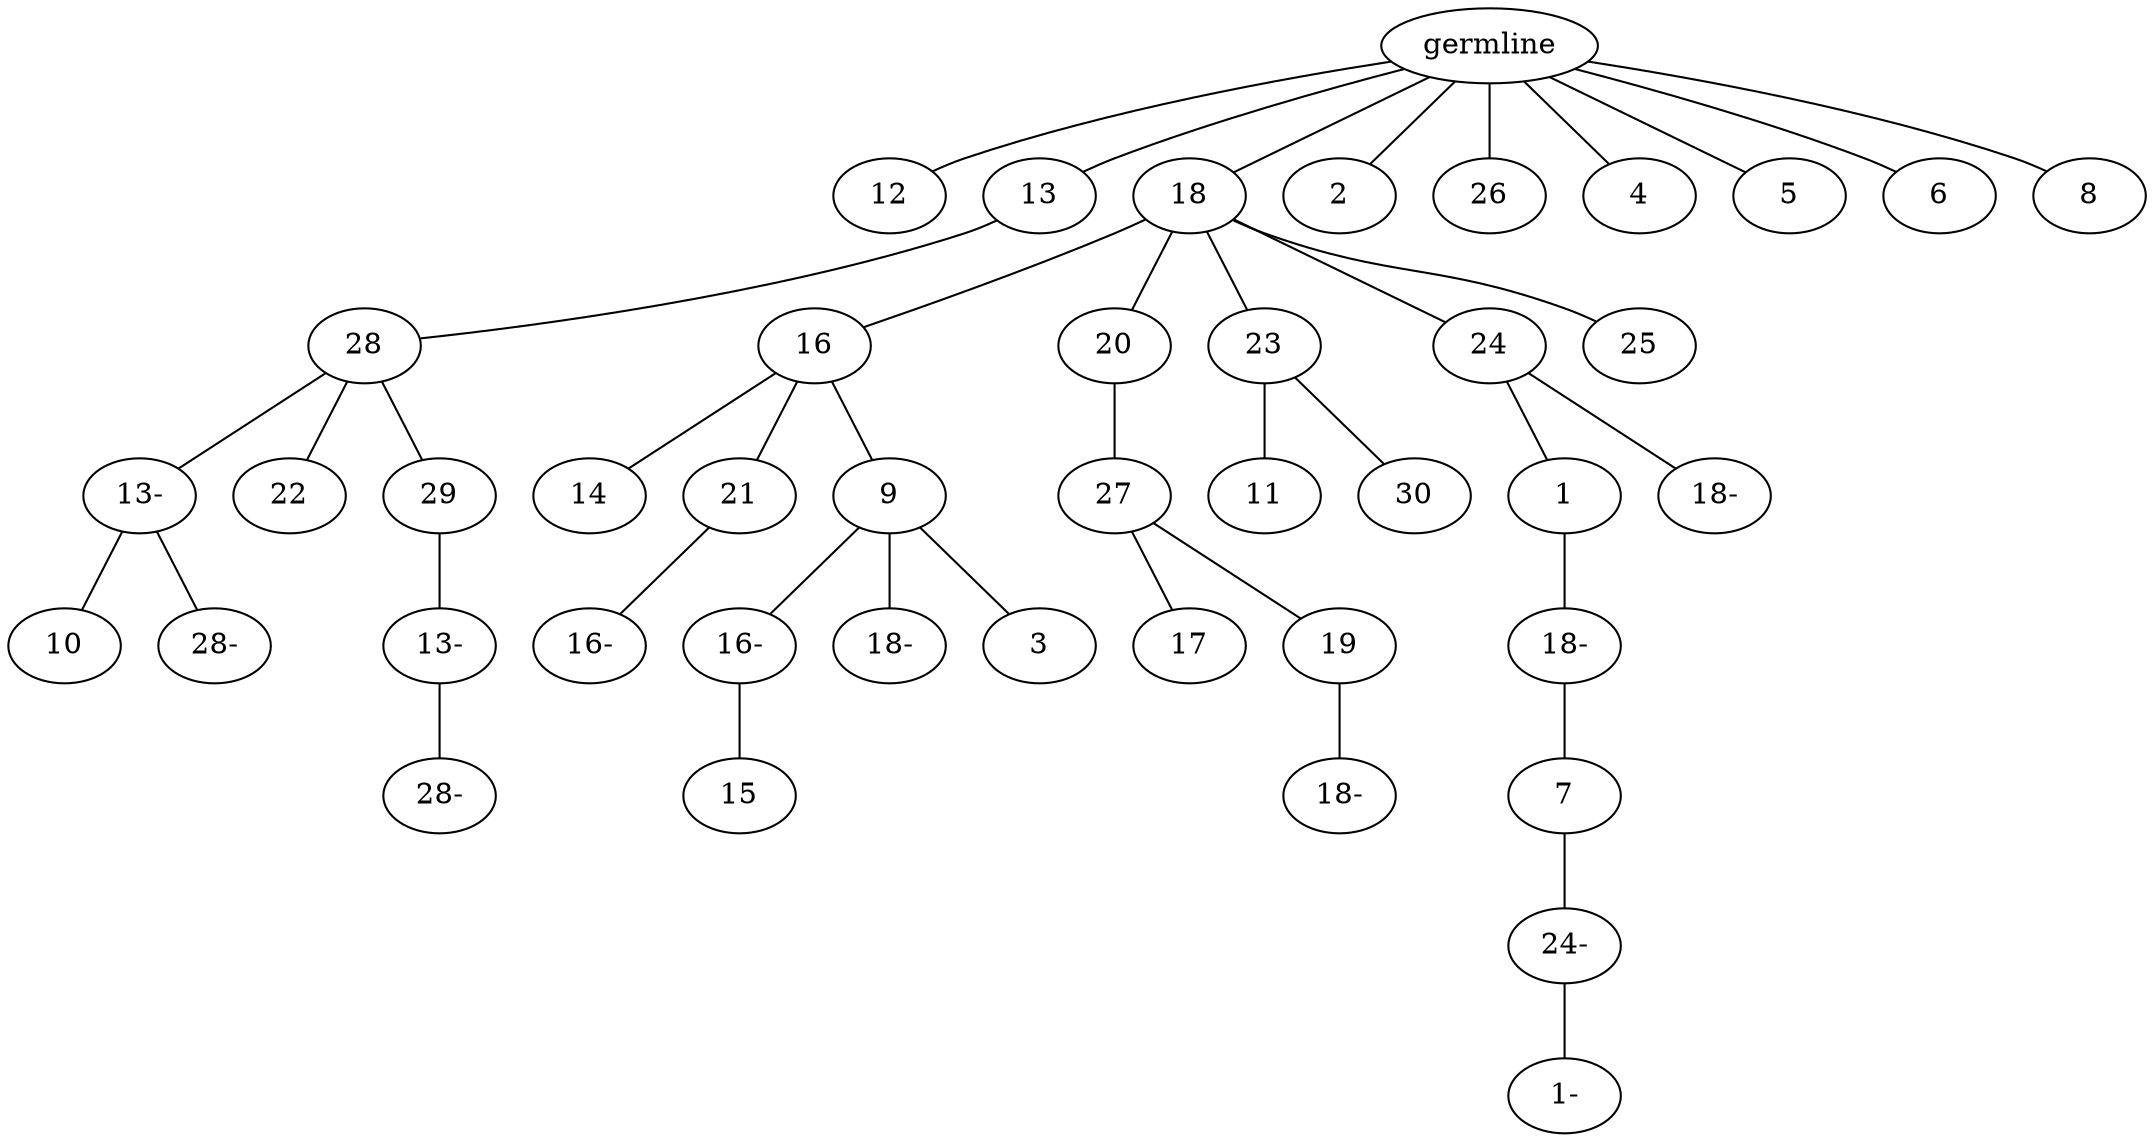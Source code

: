 graph tree {
    "140221347740784" [label="germline"];
    "140221347808928" [label="12"];
    "140221347833360" [label="13"];
    "140221347833552" [label="28"];
    "140221347833168" [label="13-"];
    "140221347833792" [label="10"];
    "140221347832448" [label="28-"];
    "140221347833600" [label="22"];
    "140221347832352" [label="29"];
    "140221347834080" [label="13-"];
    "140221347834032" [label="28-"];
    "140221347833888" [label="18"];
    "140221347834752" [label="16"];
    "140221347834512" [label="14"];
    "140221347834800" [label="21"];
    "140221347834656" [label="16-"];
    "140221347833840" [label="9"];
    "140221347833504" [label="16-"];
    "140221347834992" [label="15"];
    "140221347810848" [label="18-"];
    "140221347834944" [label="3"];
    "140221347834128" [label="20"];
    "140221347835376" [label="27"];
    "140221347835280" [label="17"];
    "140221347835232" [label="19"];
    "140221347856784" [label="18-"];
    "140221347835760" [label="23"];
    "140221347835088" [label="11"];
    "140221347835328" [label="30"];
    "140221347835616" [label="24"];
    "140221347857264" [label="1"];
    "140221347857072" [label="18-"];
    "140221347857120" [label="7"];
    "140221347857600" [label="24-"];
    "140221347857888" [label="1-"];
    "140221347856928" [label="18-"];
    "140221347835136" [label="25"];
    "140221347835472" [label="2"];
    "140221347833936" [label="26"];
    "140221347834896" [label="4"];
    "140221347833648" [label="5"];
    "140221347834176" [label="6"];
    "140221347858032" [label="8"];
    "140221347740784" -- "140221347808928";
    "140221347740784" -- "140221347833360";
    "140221347740784" -- "140221347833888";
    "140221347740784" -- "140221347835472";
    "140221347740784" -- "140221347833936";
    "140221347740784" -- "140221347834896";
    "140221347740784" -- "140221347833648";
    "140221347740784" -- "140221347834176";
    "140221347740784" -- "140221347858032";
    "140221347833360" -- "140221347833552";
    "140221347833552" -- "140221347833168";
    "140221347833552" -- "140221347833600";
    "140221347833552" -- "140221347832352";
    "140221347833168" -- "140221347833792";
    "140221347833168" -- "140221347832448";
    "140221347832352" -- "140221347834080";
    "140221347834080" -- "140221347834032";
    "140221347833888" -- "140221347834752";
    "140221347833888" -- "140221347834128";
    "140221347833888" -- "140221347835760";
    "140221347833888" -- "140221347835616";
    "140221347833888" -- "140221347835136";
    "140221347834752" -- "140221347834512";
    "140221347834752" -- "140221347834800";
    "140221347834752" -- "140221347833840";
    "140221347834800" -- "140221347834656";
    "140221347833840" -- "140221347833504";
    "140221347833840" -- "140221347810848";
    "140221347833840" -- "140221347834944";
    "140221347833504" -- "140221347834992";
    "140221347834128" -- "140221347835376";
    "140221347835376" -- "140221347835280";
    "140221347835376" -- "140221347835232";
    "140221347835232" -- "140221347856784";
    "140221347835760" -- "140221347835088";
    "140221347835760" -- "140221347835328";
    "140221347835616" -- "140221347857264";
    "140221347835616" -- "140221347856928";
    "140221347857264" -- "140221347857072";
    "140221347857072" -- "140221347857120";
    "140221347857120" -- "140221347857600";
    "140221347857600" -- "140221347857888";
}
